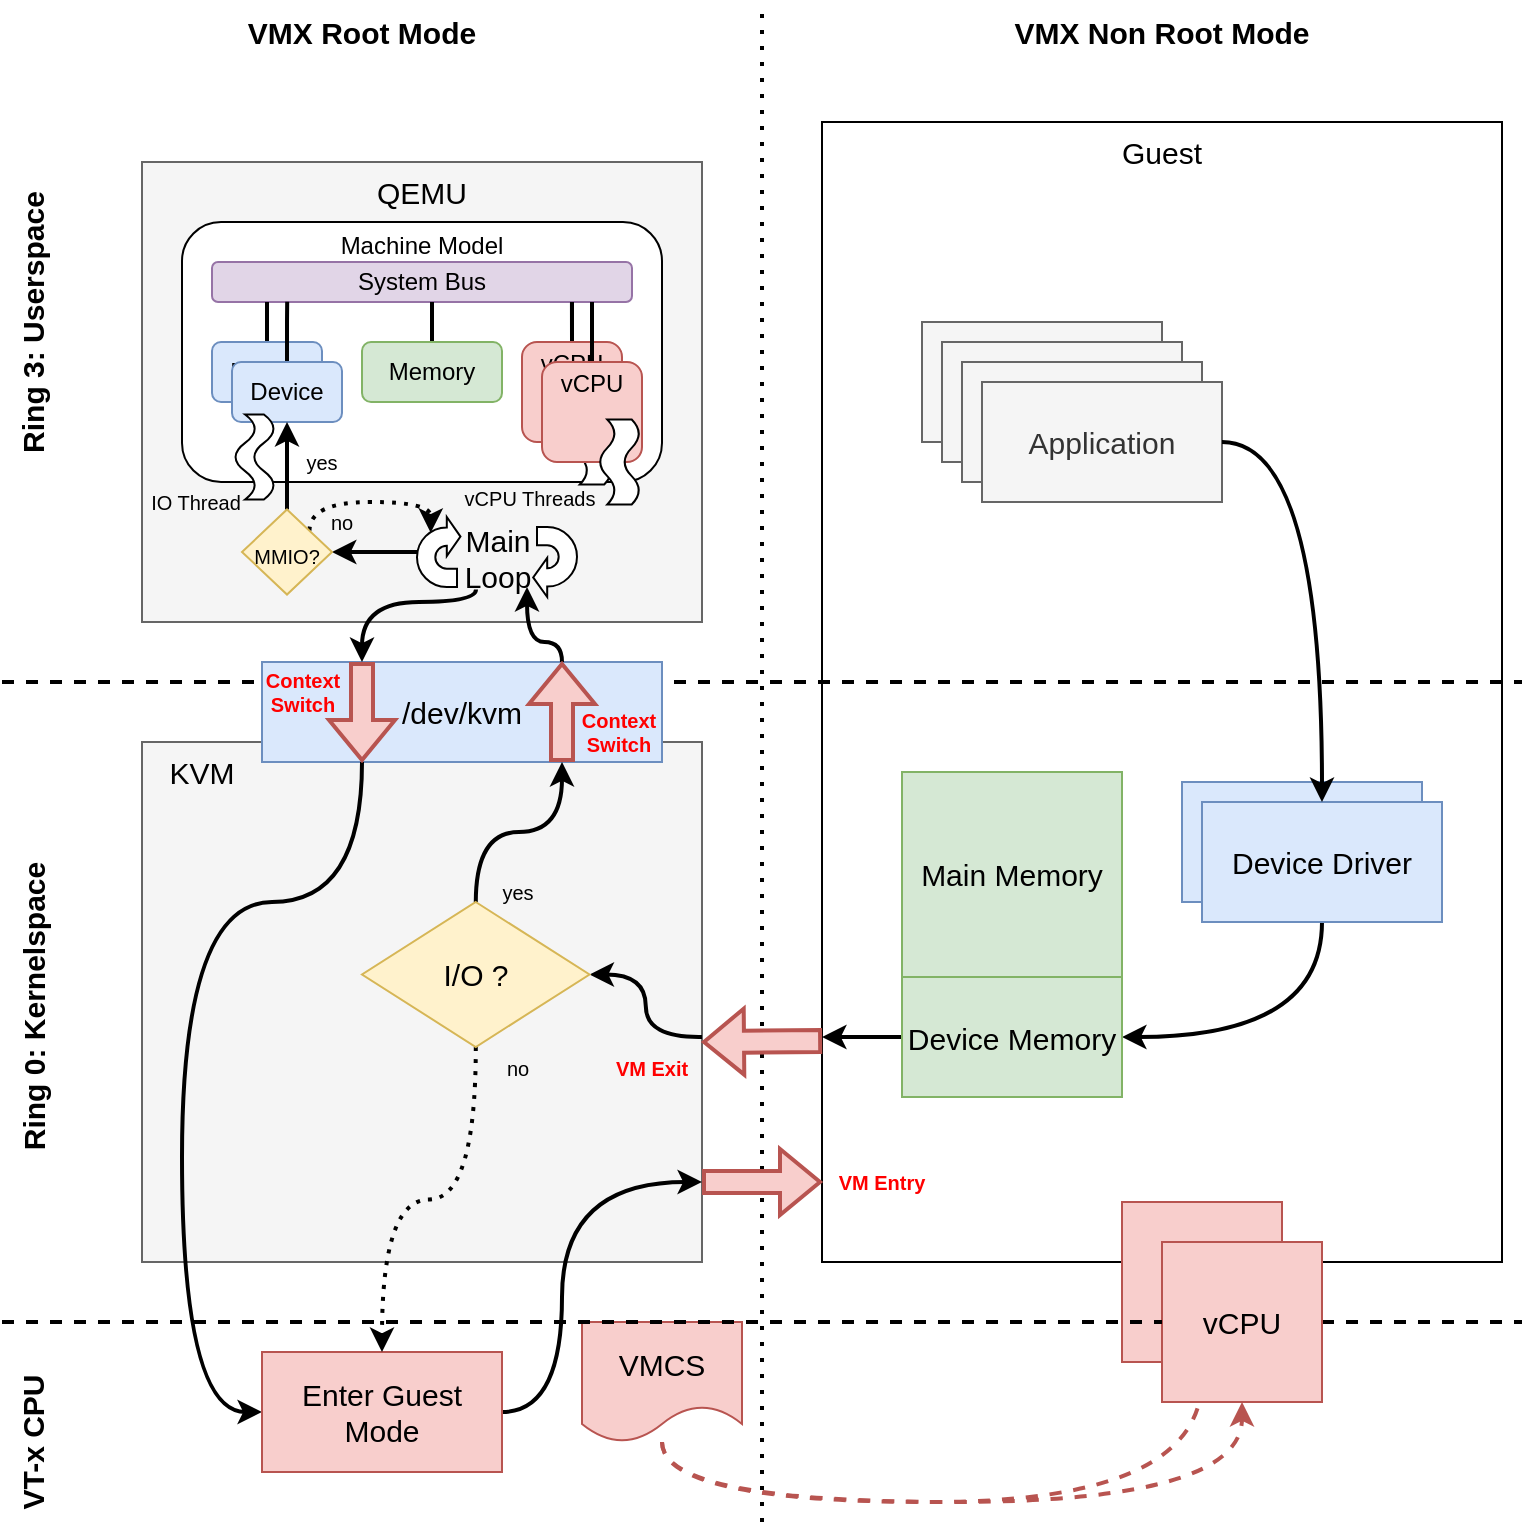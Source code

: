 <mxfile version="20.2.5" type="github">
  <diagram id="I_HhycaSbU6Y9DN1pas2" name="Page-1">
    <mxGraphModel dx="1185" dy="661" grid="1" gridSize="10" guides="1" tooltips="1" connect="1" arrows="1" fold="1" page="1" pageScale="1" pageWidth="800" pageHeight="800" math="0" shadow="0">
      <root>
        <mxCell id="0" />
        <mxCell id="1" parent="0" />
        <mxCell id="VZu2di2uU0qUiYQAbAui-82" value="" style="rounded=0;whiteSpace=wrap;html=1;fontSize=15;strokeWidth=1;fillColor=#f5f5f5;fontColor=#333333;strokeColor=#666666;" vertex="1" parent="1">
          <mxGeometry x="90" y="390" width="280" height="260" as="geometry" />
        </mxCell>
        <mxCell id="VZu2di2uU0qUiYQAbAui-32" value="" style="endArrow=none;dashed=1;html=1;dashPattern=1 3;strokeWidth=2;rounded=0;fontSize=15;" edge="1" parent="1">
          <mxGeometry width="50" height="50" relative="1" as="geometry">
            <mxPoint x="400" y="780" as="sourcePoint" />
            <mxPoint x="400" y="20" as="targetPoint" />
          </mxGeometry>
        </mxCell>
        <mxCell id="VZu2di2uU0qUiYQAbAui-34" value="" style="endArrow=none;dashed=1;html=1;rounded=0;fontSize=15;strokeWidth=2;startArrow=none;" edge="1" parent="1" source="VZu2di2uU0qUiYQAbAui-76">
          <mxGeometry width="50" height="50" relative="1" as="geometry">
            <mxPoint x="20" y="680" as="sourcePoint" />
            <mxPoint x="780" y="680" as="targetPoint" />
          </mxGeometry>
        </mxCell>
        <mxCell id="VZu2di2uU0qUiYQAbAui-36" value="VMX Root Mode" style="text;html=1;strokeColor=none;fillColor=none;align=center;verticalAlign=middle;whiteSpace=wrap;rounded=0;fontSize=15;fontStyle=1" vertex="1" parent="1">
          <mxGeometry x="20" y="20" width="360" height="30" as="geometry" />
        </mxCell>
        <mxCell id="VZu2di2uU0qUiYQAbAui-37" value="VMX Non Root Mode" style="text;html=1;strokeColor=none;fillColor=none;align=center;verticalAlign=middle;whiteSpace=wrap;rounded=0;fontSize=15;fontStyle=1" vertex="1" parent="1">
          <mxGeometry x="420" y="20" width="360" height="30" as="geometry" />
        </mxCell>
        <mxCell id="VZu2di2uU0qUiYQAbAui-38" value="Ring 3: Userspace" style="text;html=1;strokeColor=none;fillColor=none;align=center;verticalAlign=middle;whiteSpace=wrap;rounded=0;fontSize=15;rotation=-90;fontStyle=1" vertex="1" parent="1">
          <mxGeometry x="-125" y="165" width="320" height="30" as="geometry" />
        </mxCell>
        <mxCell id="VZu2di2uU0qUiYQAbAui-39" value="Ring 0: Kernelspace" style="text;html=1;strokeColor=none;fillColor=none;align=center;verticalAlign=middle;whiteSpace=wrap;rounded=0;fontSize=15;rotation=-90;fontStyle=1" vertex="1" parent="1">
          <mxGeometry x="-107.5" y="507.5" width="285" height="30" as="geometry" />
        </mxCell>
        <mxCell id="VZu2di2uU0qUiYQAbAui-40" value="VT-x CPU" style="text;html=1;strokeColor=none;fillColor=none;align=center;verticalAlign=middle;whiteSpace=wrap;rounded=0;fontSize=15;rotation=-90;fontStyle=1" vertex="1" parent="1">
          <mxGeometry x="-5" y="725" width="80" height="30" as="geometry" />
        </mxCell>
        <mxCell id="VZu2di2uU0qUiYQAbAui-41" value="" style="rounded=0;whiteSpace=wrap;html=1;fontSize=15;fillColor=#f5f5f5;fontColor=#333333;strokeColor=#666666;" vertex="1" parent="1">
          <mxGeometry x="90" y="100" width="280" height="230" as="geometry" />
        </mxCell>
        <mxCell id="VZu2di2uU0qUiYQAbAui-42" value="QEMU" style="text;html=1;strokeColor=none;fillColor=none;align=center;verticalAlign=middle;whiteSpace=wrap;rounded=0;fontSize=15;" vertex="1" parent="1">
          <mxGeometry x="200" y="100" width="60" height="30" as="geometry" />
        </mxCell>
        <mxCell id="VZu2di2uU0qUiYQAbAui-43" value="" style="rounded=1;whiteSpace=wrap;html=1;fontSize=15;" vertex="1" parent="1">
          <mxGeometry x="110" y="130" width="240" height="130" as="geometry" />
        </mxCell>
        <mxCell id="VZu2di2uU0qUiYQAbAui-44" value="&lt;font style=&quot;font-size: 12px;&quot;&gt;Machine Model&lt;/font&gt;" style="text;html=1;strokeColor=none;fillColor=none;align=center;verticalAlign=middle;whiteSpace=wrap;rounded=0;fontSize=15;" vertex="1" parent="1">
          <mxGeometry x="170" y="130" width="120" height="20" as="geometry" />
        </mxCell>
        <mxCell id="VZu2di2uU0qUiYQAbAui-47" value="System Bus" style="rounded=1;whiteSpace=wrap;html=1;fontSize=12;fillColor=#e1d5e7;strokeColor=#9673a6;" vertex="1" parent="1">
          <mxGeometry x="125" y="150" width="210" height="20" as="geometry" />
        </mxCell>
        <mxCell id="VZu2di2uU0qUiYQAbAui-50" style="edgeStyle=orthogonalEdgeStyle;rounded=0;orthogonalLoop=1;jettySize=auto;html=1;entryX=0.857;entryY=1.015;entryDx=0;entryDy=0;entryPerimeter=0;fontSize=12;strokeWidth=2;endArrow=none;endFill=0;" edge="1" parent="1" source="VZu2di2uU0qUiYQAbAui-48" target="VZu2di2uU0qUiYQAbAui-47">
          <mxGeometry relative="1" as="geometry" />
        </mxCell>
        <mxCell id="VZu2di2uU0qUiYQAbAui-48" value="&lt;div&gt;vCPU&lt;/div&gt;&lt;div&gt;&lt;br&gt;&lt;/div&gt;&lt;div&gt;&lt;br&gt;&lt;/div&gt;" style="rounded=1;whiteSpace=wrap;html=1;fontSize=12;fillColor=#f8cecc;strokeColor=#b85450;" vertex="1" parent="1">
          <mxGeometry x="280" y="190" width="50" height="50" as="geometry" />
        </mxCell>
        <mxCell id="VZu2di2uU0qUiYQAbAui-52" style="edgeStyle=orthogonalEdgeStyle;rounded=0;orthogonalLoop=1;jettySize=auto;html=1;fontSize=12;strokeWidth=2;endArrow=none;endFill=0;" edge="1" parent="1" source="VZu2di2uU0qUiYQAbAui-51">
          <mxGeometry relative="1" as="geometry">
            <mxPoint x="235" y="170" as="targetPoint" />
            <Array as="points">
              <mxPoint x="235" y="170" />
            </Array>
          </mxGeometry>
        </mxCell>
        <mxCell id="VZu2di2uU0qUiYQAbAui-51" value="Memory" style="rounded=1;whiteSpace=wrap;html=1;fontSize=12;fillColor=#d5e8d4;strokeColor=#82b366;" vertex="1" parent="1">
          <mxGeometry x="200" y="190" width="70" height="30" as="geometry" />
        </mxCell>
        <mxCell id="VZu2di2uU0qUiYQAbAui-56" style="edgeStyle=orthogonalEdgeStyle;rounded=0;orthogonalLoop=1;jettySize=auto;html=1;entryX=0.13;entryY=0.97;entryDx=0;entryDy=0;entryPerimeter=0;fontSize=12;endArrow=none;endFill=0;strokeWidth=2;" edge="1" parent="1" source="VZu2di2uU0qUiYQAbAui-53" target="VZu2di2uU0qUiYQAbAui-47">
          <mxGeometry relative="1" as="geometry" />
        </mxCell>
        <mxCell id="VZu2di2uU0qUiYQAbAui-53" value="Device" style="rounded=1;whiteSpace=wrap;html=1;fontSize=12;fillColor=#dae8fc;strokeColor=#6c8ebf;" vertex="1" parent="1">
          <mxGeometry x="125" y="190" width="55" height="30" as="geometry" />
        </mxCell>
        <mxCell id="VZu2di2uU0qUiYQAbAui-55" style="edgeStyle=orthogonalEdgeStyle;rounded=0;orthogonalLoop=1;jettySize=auto;html=1;fontSize=12;endArrow=none;endFill=0;strokeWidth=2;" edge="1" parent="1" source="VZu2di2uU0qUiYQAbAui-54" target="VZu2di2uU0qUiYQAbAui-47">
          <mxGeometry relative="1" as="geometry">
            <Array as="points">
              <mxPoint x="315" y="200" />
              <mxPoint x="315" y="200" />
            </Array>
          </mxGeometry>
        </mxCell>
        <mxCell id="VZu2di2uU0qUiYQAbAui-58" style="edgeStyle=orthogonalEdgeStyle;rounded=0;orthogonalLoop=1;jettySize=auto;html=1;entryX=0.179;entryY=0.995;entryDx=0;entryDy=0;entryPerimeter=0;fontSize=12;endArrow=none;endFill=0;strokeWidth=2;" edge="1" parent="1" source="VZu2di2uU0qUiYQAbAui-57" target="VZu2di2uU0qUiYQAbAui-47">
          <mxGeometry relative="1" as="geometry" />
        </mxCell>
        <mxCell id="VZu2di2uU0qUiYQAbAui-57" value="Device" style="rounded=1;whiteSpace=wrap;html=1;fontSize=12;fillColor=#dae8fc;strokeColor=#6c8ebf;" vertex="1" parent="1">
          <mxGeometry x="135" y="200" width="55" height="30" as="geometry" />
        </mxCell>
        <mxCell id="VZu2di2uU0qUiYQAbAui-67" value="" style="rounded=0;whiteSpace=wrap;html=1;fontSize=12;strokeWidth=1;perimeterSpacing=2;" vertex="1" parent="1">
          <mxGeometry x="430" y="80" width="340" height="570" as="geometry" />
        </mxCell>
        <mxCell id="VZu2di2uU0qUiYQAbAui-33" value="" style="endArrow=none;dashed=1;html=1;rounded=0;fontSize=15;strokeWidth=2;" edge="1" parent="1">
          <mxGeometry width="50" height="50" relative="1" as="geometry">
            <mxPoint x="20" y="360" as="sourcePoint" />
            <mxPoint x="780" y="360" as="targetPoint" />
          </mxGeometry>
        </mxCell>
        <mxCell id="VZu2di2uU0qUiYQAbAui-68" value="&lt;font style=&quot;font-size: 15px;&quot;&gt;Guest&lt;/font&gt;" style="text;html=1;strokeColor=none;fillColor=none;align=center;verticalAlign=middle;whiteSpace=wrap;rounded=0;fontSize=12;" vertex="1" parent="1">
          <mxGeometry x="570" y="80" width="60" height="30" as="geometry" />
        </mxCell>
        <mxCell id="VZu2di2uU0qUiYQAbAui-69" value="Application" style="rounded=0;whiteSpace=wrap;html=1;fontSize=15;strokeWidth=1;fillColor=#f5f5f5;fontColor=#333333;strokeColor=#666666;" vertex="1" parent="1">
          <mxGeometry x="480" y="180" width="120" height="60" as="geometry" />
        </mxCell>
        <mxCell id="VZu2di2uU0qUiYQAbAui-70" value="Application" style="rounded=0;whiteSpace=wrap;html=1;fontSize=15;strokeWidth=1;fillColor=#f5f5f5;fontColor=#333333;strokeColor=#666666;" vertex="1" parent="1">
          <mxGeometry x="490" y="190" width="120" height="60" as="geometry" />
        </mxCell>
        <mxCell id="VZu2di2uU0qUiYQAbAui-71" value="Application" style="rounded=0;whiteSpace=wrap;html=1;fontSize=15;strokeWidth=1;fillColor=#f5f5f5;fontColor=#333333;strokeColor=#666666;" vertex="1" parent="1">
          <mxGeometry x="500" y="200" width="120" height="60" as="geometry" />
        </mxCell>
        <mxCell id="VZu2di2uU0qUiYQAbAui-72" value="Application" style="rounded=0;whiteSpace=wrap;html=1;fontSize=15;strokeWidth=1;fillColor=#f5f5f5;fontColor=#333333;strokeColor=#666666;" vertex="1" parent="1">
          <mxGeometry x="510" y="210" width="120" height="60" as="geometry" />
        </mxCell>
        <mxCell id="VZu2di2uU0qUiYQAbAui-73" value="" style="shape=flexArrow;endArrow=classic;html=1;rounded=0;fontSize=15;strokeWidth=2;fillColor=#f8cecc;strokeColor=#b85450;" edge="1" parent="1">
          <mxGeometry width="50" height="50" relative="1" as="geometry">
            <mxPoint x="370" y="610" as="sourcePoint" />
            <mxPoint x="430" y="610" as="targetPoint" />
          </mxGeometry>
        </mxCell>
        <mxCell id="VZu2di2uU0qUiYQAbAui-74" value="" style="shape=flexArrow;endArrow=classic;html=1;rounded=0;fontSize=15;strokeWidth=2;exitX=0.006;exitY=0.804;exitDx=0;exitDy=0;exitPerimeter=0;fillColor=#f8cecc;strokeColor=#b85450;" edge="1" parent="1" source="VZu2di2uU0qUiYQAbAui-67">
          <mxGeometry width="50" height="50" relative="1" as="geometry">
            <mxPoint x="380" y="450" as="sourcePoint" />
            <mxPoint x="370" y="540" as="targetPoint" />
          </mxGeometry>
        </mxCell>
        <mxCell id="VZu2di2uU0qUiYQAbAui-75" value="vCPU" style="whiteSpace=wrap;html=1;aspect=fixed;fontSize=15;strokeWidth=1;fillColor=#f8cecc;strokeColor=#b85450;" vertex="1" parent="1">
          <mxGeometry x="580" y="620" width="80" height="80" as="geometry" />
        </mxCell>
        <mxCell id="VZu2di2uU0qUiYQAbAui-95" style="edgeStyle=orthogonalEdgeStyle;rounded=0;orthogonalLoop=1;jettySize=auto;html=1;fontSize=11;endArrow=classic;endFill=1;strokeWidth=2;entryX=0.5;entryY=1;entryDx=0;entryDy=0;curved=1;dashed=1;fillColor=#f8cecc;strokeColor=#b85450;" edge="1" parent="1" source="VZu2di2uU0qUiYQAbAui-77" target="VZu2di2uU0qUiYQAbAui-76">
          <mxGeometry relative="1" as="geometry">
            <mxPoint x="510" y="730" as="targetPoint" />
            <Array as="points">
              <mxPoint x="350" y="770" />
              <mxPoint x="640" y="770" />
            </Array>
          </mxGeometry>
        </mxCell>
        <mxCell id="VZu2di2uU0qUiYQAbAui-96" style="edgeStyle=orthogonalEdgeStyle;rounded=0;orthogonalLoop=1;jettySize=auto;html=1;fontSize=11;endArrow=classic;endFill=1;strokeWidth=2;curved=1;dashed=1;fillColor=#f8cecc;strokeColor=#b85450;" edge="1" parent="1" source="VZu2di2uU0qUiYQAbAui-77">
          <mxGeometry relative="1" as="geometry">
            <mxPoint x="620" y="700" as="targetPoint" />
            <Array as="points">
              <mxPoint x="350" y="770" />
              <mxPoint x="620" y="770" />
              <mxPoint x="620" y="700" />
            </Array>
          </mxGeometry>
        </mxCell>
        <mxCell id="VZu2di2uU0qUiYQAbAui-77" value="VMCS" style="shape=document;whiteSpace=wrap;html=1;boundedLbl=1;fontSize=15;strokeWidth=1;fillColor=#f8cecc;strokeColor=#b85450;" vertex="1" parent="1">
          <mxGeometry x="310" y="680" width="80" height="60" as="geometry" />
        </mxCell>
        <mxCell id="VZu2di2uU0qUiYQAbAui-78" value="Device Driver" style="rounded=0;whiteSpace=wrap;html=1;fontSize=15;strokeWidth=1;fillColor=#dae8fc;strokeColor=#6c8ebf;" vertex="1" parent="1">
          <mxGeometry x="610" y="410" width="120" height="60" as="geometry" />
        </mxCell>
        <mxCell id="VZu2di2uU0qUiYQAbAui-105" style="edgeStyle=orthogonalEdgeStyle;curved=1;rounded=0;orthogonalLoop=1;jettySize=auto;html=1;entryX=1;entryY=0.5;entryDx=0;entryDy=0;fontSize=15;endArrow=classic;endFill=1;strokeWidth=2;" edge="1" parent="1" source="VZu2di2uU0qUiYQAbAui-79" target="VZu2di2uU0qUiYQAbAui-99">
          <mxGeometry relative="1" as="geometry">
            <Array as="points">
              <mxPoint x="680" y="538" />
            </Array>
          </mxGeometry>
        </mxCell>
        <mxCell id="VZu2di2uU0qUiYQAbAui-79" value="Device Driver" style="rounded=0;whiteSpace=wrap;html=1;fontSize=15;strokeWidth=1;fillColor=#dae8fc;strokeColor=#6c8ebf;" vertex="1" parent="1">
          <mxGeometry x="620" y="420" width="120" height="60" as="geometry" />
        </mxCell>
        <mxCell id="VZu2di2uU0qUiYQAbAui-83" value="KVM" style="text;html=1;strokeColor=none;fillColor=none;align=center;verticalAlign=middle;whiteSpace=wrap;rounded=0;fontSize=15;" vertex="1" parent="1">
          <mxGeometry x="90" y="390" width="60" height="30" as="geometry" />
        </mxCell>
        <mxCell id="VZu2di2uU0qUiYQAbAui-84" value="/dev/kvm" style="rounded=0;whiteSpace=wrap;html=1;fontSize=15;strokeWidth=1;fillColor=#dae8fc;strokeColor=#6c8ebf;" vertex="1" parent="1">
          <mxGeometry x="150" y="350" width="200" height="50" as="geometry" />
        </mxCell>
        <mxCell id="VZu2di2uU0qUiYQAbAui-86" value="" style="html=1;shadow=0;dashed=0;align=center;verticalAlign=middle;shape=mxgraph.arrows2.uTurnArrow;dy=4.58;arrowHead=19.56;dx2=7.01;fontSize=15;strokeWidth=1;rotation=-180;" vertex="1" parent="1">
          <mxGeometry x="287.5" y="282.5" width="20" height="35" as="geometry" />
        </mxCell>
        <mxCell id="VZu2di2uU0qUiYQAbAui-119" style="edgeStyle=orthogonalEdgeStyle;rounded=0;orthogonalLoop=1;jettySize=auto;html=1;fontSize=10;startArrow=none;startFill=0;endArrow=classic;endFill=1;strokeWidth=2;curved=1;exitX=0.325;exitY=1.043;exitDx=0;exitDy=0;exitPerimeter=0;" edge="1" parent="1" source="VZu2di2uU0qUiYQAbAui-87">
          <mxGeometry relative="1" as="geometry">
            <mxPoint x="200" y="350" as="targetPoint" />
            <Array as="points">
              <mxPoint x="257" y="320" />
              <mxPoint x="200" y="320" />
            </Array>
          </mxGeometry>
        </mxCell>
        <mxCell id="VZu2di2uU0qUiYQAbAui-120" style="edgeStyle=orthogonalEdgeStyle;curved=1;rounded=0;orthogonalLoop=1;jettySize=auto;html=1;entryX=0.75;entryY=0;entryDx=0;entryDy=0;fontSize=10;startArrow=classic;startFill=1;endArrow=none;endFill=0;strokeWidth=2;exitX=0.75;exitY=1;exitDx=0;exitDy=0;" edge="1" parent="1" source="VZu2di2uU0qUiYQAbAui-87" target="VZu2di2uU0qUiYQAbAui-84">
          <mxGeometry relative="1" as="geometry">
            <Array as="points">
              <mxPoint x="283" y="340" />
              <mxPoint x="300" y="340" />
            </Array>
          </mxGeometry>
        </mxCell>
        <mxCell id="VZu2di2uU0qUiYQAbAui-87" value="Main Loop" style="text;html=1;strokeColor=none;fillColor=none;align=center;verticalAlign=middle;whiteSpace=wrap;rounded=0;fontSize=15;" vertex="1" parent="1">
          <mxGeometry x="237.5" y="282.5" width="60" height="30" as="geometry" />
        </mxCell>
        <mxCell id="VZu2di2uU0qUiYQAbAui-89" value="" style="verticalLabelPosition=bottom;verticalAlign=top;html=1;shape=mxgraph.basic.wave2;dy=0.53;fontSize=15;strokeWidth=1;rotation=90;" vertex="1" parent="1">
          <mxGeometry x="125" y="237.5" width="42.5" height="20" as="geometry" />
        </mxCell>
        <mxCell id="VZu2di2uU0qUiYQAbAui-92" value="" style="verticalLabelPosition=bottom;verticalAlign=top;html=1;shape=mxgraph.basic.wave2;dy=0.39;fontSize=15;strokeWidth=1;rotation=90;" vertex="1" parent="1">
          <mxGeometry x="293.75" y="230" width="42.5" height="20" as="geometry" />
        </mxCell>
        <mxCell id="VZu2di2uU0qUiYQAbAui-54" value="&lt;div&gt;vCPU&lt;/div&gt;&lt;div&gt;&lt;br&gt;&lt;/div&gt;&lt;div&gt;&lt;br&gt;&lt;/div&gt;" style="rounded=1;whiteSpace=wrap;html=1;fontSize=12;fillColor=#f8cecc;strokeColor=#b85450;" vertex="1" parent="1">
          <mxGeometry x="290" y="200" width="50" height="50" as="geometry" />
        </mxCell>
        <mxCell id="VZu2di2uU0qUiYQAbAui-91" value="" style="verticalLabelPosition=bottom;verticalAlign=top;html=1;shape=mxgraph.basic.wave2;dy=0.39;fontSize=15;strokeWidth=1;rotation=90;" vertex="1" parent="1">
          <mxGeometry x="307.5" y="240" width="42.5" height="20" as="geometry" />
        </mxCell>
        <mxCell id="VZu2di2uU0qUiYQAbAui-93" value="IO Thread" style="text;html=1;strokeColor=none;fillColor=none;align=center;verticalAlign=middle;whiteSpace=wrap;rounded=0;fontSize=10;rotation=0;" vertex="1" parent="1">
          <mxGeometry x="92.5" y="260" width="47.5" height="20" as="geometry" />
        </mxCell>
        <mxCell id="VZu2di2uU0qUiYQAbAui-113" style="edgeStyle=orthogonalEdgeStyle;curved=1;rounded=0;orthogonalLoop=1;jettySize=auto;html=1;fontSize=10;startArrow=none;startFill=0;endArrow=classic;endFill=1;strokeWidth=2;" edge="1" parent="1" source="VZu2di2uU0qUiYQAbAui-94" target="VZu2di2uU0qUiYQAbAui-112">
          <mxGeometry relative="1" as="geometry" />
        </mxCell>
        <mxCell id="VZu2di2uU0qUiYQAbAui-94" value="" style="html=1;shadow=0;dashed=0;align=center;verticalAlign=middle;shape=mxgraph.arrows2.uTurnArrow;dy=4.58;arrowHead=19.56;dx2=6.83;fontSize=15;strokeWidth=1;rotation=0;" vertex="1" parent="1">
          <mxGeometry x="227.5" y="277.5" width="20" height="35" as="geometry" />
        </mxCell>
        <mxCell id="VZu2di2uU0qUiYQAbAui-97" value="vCPU Threads" style="text;html=1;strokeColor=none;fillColor=none;align=center;verticalAlign=middle;whiteSpace=wrap;rounded=0;fontSize=10;rotation=0;" vertex="1" parent="1">
          <mxGeometry x="248.75" y="257.5" width="70" height="20" as="geometry" />
        </mxCell>
        <mxCell id="VZu2di2uU0qUiYQAbAui-106" style="edgeStyle=orthogonalEdgeStyle;curved=1;rounded=0;orthogonalLoop=1;jettySize=auto;html=1;fontSize=15;endArrow=classic;endFill=1;strokeWidth=2;" edge="1" parent="1" source="VZu2di2uU0qUiYQAbAui-99">
          <mxGeometry relative="1" as="geometry">
            <mxPoint x="430" y="537.5" as="targetPoint" />
          </mxGeometry>
        </mxCell>
        <mxCell id="VZu2di2uU0qUiYQAbAui-99" value="&lt;font style=&quot;font-size: 15px;&quot;&gt;Device Memory&lt;/font&gt;" style="rounded=0;whiteSpace=wrap;html=1;fontSize=11;strokeWidth=1;fillColor=#d5e8d4;strokeColor=#82b366;" vertex="1" parent="1">
          <mxGeometry x="470" y="507.5" width="110" height="60" as="geometry" />
        </mxCell>
        <mxCell id="VZu2di2uU0qUiYQAbAui-100" value="&lt;font style=&quot;font-size: 15px;&quot;&gt;Main Memory&lt;/font&gt;" style="rounded=0;whiteSpace=wrap;html=1;fontSize=11;strokeWidth=1;fillColor=#d5e8d4;strokeColor=#82b366;" vertex="1" parent="1">
          <mxGeometry x="470" y="405" width="110" height="102.5" as="geometry" />
        </mxCell>
        <mxCell id="VZu2di2uU0qUiYQAbAui-102" style="edgeStyle=orthogonalEdgeStyle;rounded=0;orthogonalLoop=1;jettySize=auto;html=1;fontSize=15;endArrow=classic;endFill=1;strokeWidth=2;curved=1;" edge="1" parent="1" source="VZu2di2uU0qUiYQAbAui-101">
          <mxGeometry relative="1" as="geometry">
            <mxPoint x="370" y="610" as="targetPoint" />
            <Array as="points">
              <mxPoint x="300" y="725" />
              <mxPoint x="300" y="610" />
            </Array>
          </mxGeometry>
        </mxCell>
        <mxCell id="VZu2di2uU0qUiYQAbAui-122" style="edgeStyle=orthogonalEdgeStyle;curved=1;rounded=0;orthogonalLoop=1;jettySize=auto;html=1;entryX=0.25;entryY=1;entryDx=0;entryDy=0;fontSize=10;startArrow=classic;startFill=1;endArrow=none;endFill=0;strokeWidth=2;" edge="1" parent="1" source="VZu2di2uU0qUiYQAbAui-101" target="VZu2di2uU0qUiYQAbAui-84">
          <mxGeometry relative="1" as="geometry">
            <Array as="points">
              <mxPoint x="110" y="725" />
              <mxPoint x="110" y="470" />
              <mxPoint x="200" y="470" />
            </Array>
          </mxGeometry>
        </mxCell>
        <mxCell id="VZu2di2uU0qUiYQAbAui-101" value="Enter Guest Mode" style="rounded=0;whiteSpace=wrap;html=1;fontSize=15;strokeWidth=1;fillColor=#f8cecc;strokeColor=#b85450;" vertex="1" parent="1">
          <mxGeometry x="150" y="695" width="120" height="60" as="geometry" />
        </mxCell>
        <mxCell id="VZu2di2uU0qUiYQAbAui-104" style="edgeStyle=orthogonalEdgeStyle;curved=1;rounded=0;orthogonalLoop=1;jettySize=auto;html=1;fontSize=15;endArrow=classic;endFill=1;strokeWidth=2;entryX=0.5;entryY=0;entryDx=0;entryDy=0;" edge="1" parent="1" source="VZu2di2uU0qUiYQAbAui-72" target="VZu2di2uU0qUiYQAbAui-79">
          <mxGeometry relative="1" as="geometry">
            <Array as="points">
              <mxPoint x="680" y="240" />
            </Array>
          </mxGeometry>
        </mxCell>
        <mxCell id="VZu2di2uU0qUiYQAbAui-109" style="edgeStyle=orthogonalEdgeStyle;curved=1;rounded=0;orthogonalLoop=1;jettySize=auto;html=1;fontSize=15;endArrow=classic;endFill=1;strokeWidth=2;dashed=1;dashPattern=1 2;" edge="1" parent="1" source="VZu2di2uU0qUiYQAbAui-107" target="VZu2di2uU0qUiYQAbAui-101">
          <mxGeometry relative="1" as="geometry" />
        </mxCell>
        <mxCell id="VZu2di2uU0qUiYQAbAui-110" style="edgeStyle=orthogonalEdgeStyle;curved=1;rounded=0;orthogonalLoop=1;jettySize=auto;html=1;fontSize=15;endArrow=none;endFill=0;strokeWidth=2;startArrow=classic;startFill=1;" edge="1" parent="1" source="VZu2di2uU0qUiYQAbAui-107">
          <mxGeometry relative="1" as="geometry">
            <mxPoint x="370" y="537.5" as="targetPoint" />
          </mxGeometry>
        </mxCell>
        <mxCell id="VZu2di2uU0qUiYQAbAui-121" style="edgeStyle=orthogonalEdgeStyle;curved=1;rounded=0;orthogonalLoop=1;jettySize=auto;html=1;entryX=0.75;entryY=1;entryDx=0;entryDy=0;fontSize=10;startArrow=none;startFill=0;endArrow=classic;endFill=1;strokeWidth=2;" edge="1" parent="1" source="VZu2di2uU0qUiYQAbAui-107" target="VZu2di2uU0qUiYQAbAui-84">
          <mxGeometry relative="1" as="geometry" />
        </mxCell>
        <mxCell id="VZu2di2uU0qUiYQAbAui-107" value="I/O ?" style="rhombus;whiteSpace=wrap;html=1;fontSize=15;strokeWidth=1;fillColor=#fff2cc;strokeColor=#d6b656;" vertex="1" parent="1">
          <mxGeometry x="200" y="470" width="113.75" height="72.5" as="geometry" />
        </mxCell>
        <mxCell id="VZu2di2uU0qUiYQAbAui-114" style="edgeStyle=orthogonalEdgeStyle;curved=1;rounded=0;orthogonalLoop=1;jettySize=auto;html=1;fontSize=10;startArrow=none;startFill=0;endArrow=classic;endFill=1;strokeWidth=2;" edge="1" parent="1" source="VZu2di2uU0qUiYQAbAui-112" target="VZu2di2uU0qUiYQAbAui-57">
          <mxGeometry relative="1" as="geometry" />
        </mxCell>
        <mxCell id="VZu2di2uU0qUiYQAbAui-115" style="edgeStyle=orthogonalEdgeStyle;curved=1;rounded=0;orthogonalLoop=1;jettySize=auto;html=1;entryX=0.343;entryY=0.226;entryDx=0;entryDy=0;fontSize=10;startArrow=none;startFill=0;endArrow=classic;endFill=1;strokeWidth=2;exitX=1;exitY=0;exitDx=0;exitDy=0;entryPerimeter=0;dashed=1;dashPattern=1 2;" edge="1" parent="1" source="VZu2di2uU0qUiYQAbAui-112" target="VZu2di2uU0qUiYQAbAui-94">
          <mxGeometry relative="1" as="geometry">
            <Array as="points">
              <mxPoint x="174" y="270" />
              <mxPoint x="234" y="270" />
            </Array>
          </mxGeometry>
        </mxCell>
        <mxCell id="VZu2di2uU0qUiYQAbAui-112" value="&lt;font style=&quot;font-size: 10px;&quot;&gt;MMIO?&lt;/font&gt;" style="rhombus;whiteSpace=wrap;html=1;fontSize=15;strokeWidth=1;fillColor=#fff2cc;strokeColor=#d6b656;" vertex="1" parent="1">
          <mxGeometry x="140" y="273.75" width="45" height="42.5" as="geometry" />
        </mxCell>
        <mxCell id="VZu2di2uU0qUiYQAbAui-116" value="" style="shape=flexArrow;endArrow=classic;html=1;rounded=0;fontSize=10;strokeWidth=2;fillColor=#f8cecc;strokeColor=#b85450;" edge="1" parent="1">
          <mxGeometry width="50" height="50" relative="1" as="geometry">
            <mxPoint x="300" y="400" as="sourcePoint" />
            <mxPoint x="300" y="350" as="targetPoint" />
          </mxGeometry>
        </mxCell>
        <mxCell id="VZu2di2uU0qUiYQAbAui-118" value="" style="shape=flexArrow;endArrow=classic;html=1;rounded=0;fontSize=10;strokeWidth=2;fillColor=#f8cecc;strokeColor=#b85450;" edge="1" parent="1">
          <mxGeometry width="50" height="50" relative="1" as="geometry">
            <mxPoint x="200" y="350" as="sourcePoint" />
            <mxPoint x="200" y="400" as="targetPoint" />
          </mxGeometry>
        </mxCell>
        <mxCell id="VZu2di2uU0qUiYQAbAui-123" value="yes" style="text;html=1;strokeColor=none;fillColor=none;align=center;verticalAlign=middle;whiteSpace=wrap;rounded=0;fontSize=10;" vertex="1" parent="1">
          <mxGeometry x="247.5" y="450" width="60" height="30" as="geometry" />
        </mxCell>
        <mxCell id="VZu2di2uU0qUiYQAbAui-124" value="no" style="text;html=1;strokeColor=none;fillColor=none;align=center;verticalAlign=middle;whiteSpace=wrap;rounded=0;fontSize=10;" vertex="1" parent="1">
          <mxGeometry x="247.5" y="537.5" width="60" height="30" as="geometry" />
        </mxCell>
        <mxCell id="VZu2di2uU0qUiYQAbAui-125" value="yes" style="text;html=1;strokeColor=none;fillColor=none;align=center;verticalAlign=middle;whiteSpace=wrap;rounded=0;fontSize=10;" vertex="1" parent="1">
          <mxGeometry x="150" y="235" width="60" height="30" as="geometry" />
        </mxCell>
        <mxCell id="VZu2di2uU0qUiYQAbAui-126" value="no" style="text;html=1;strokeColor=none;fillColor=none;align=center;verticalAlign=middle;whiteSpace=wrap;rounded=0;fontSize=10;" vertex="1" parent="1">
          <mxGeometry x="160" y="265" width="60" height="30" as="geometry" />
        </mxCell>
        <mxCell id="VZu2di2uU0qUiYQAbAui-76" value="vCPU" style="whiteSpace=wrap;html=1;aspect=fixed;fontSize=15;strokeWidth=1;fillColor=#f8cecc;strokeColor=#b85450;" vertex="1" parent="1">
          <mxGeometry x="600" y="640" width="80" height="80" as="geometry" />
        </mxCell>
        <mxCell id="VZu2di2uU0qUiYQAbAui-127" value="" style="endArrow=none;dashed=1;html=1;rounded=0;fontSize=15;strokeWidth=2;" edge="1" parent="1" target="VZu2di2uU0qUiYQAbAui-76">
          <mxGeometry width="50" height="50" relative="1" as="geometry">
            <mxPoint x="20" y="680" as="sourcePoint" />
            <mxPoint x="780.0" y="680" as="targetPoint" />
          </mxGeometry>
        </mxCell>
        <mxCell id="VZu2di2uU0qUiYQAbAui-128" value="&lt;font&gt;&lt;b&gt;VM Entry&lt;/b&gt;&lt;/font&gt;" style="text;html=1;align=center;verticalAlign=middle;whiteSpace=wrap;rounded=0;fontSize=10;fontColor=#FF0000;" vertex="1" parent="1">
          <mxGeometry x="430" y="600" width="60" height="20" as="geometry" />
        </mxCell>
        <mxCell id="VZu2di2uU0qUiYQAbAui-129" value="&lt;font&gt;&lt;b&gt;VM Exit&lt;br&gt;&lt;/b&gt;&lt;/font&gt;" style="text;html=1;align=center;verticalAlign=middle;whiteSpace=wrap;rounded=0;fontSize=10;fontColor=#FF0000;" vertex="1" parent="1">
          <mxGeometry x="320" y="542.5" width="50" height="20" as="geometry" />
        </mxCell>
        <mxCell id="VZu2di2uU0qUiYQAbAui-130" value="Context Switch" style="text;html=1;align=center;verticalAlign=middle;whiteSpace=wrap;rounded=0;fontSize=10;fontColor=#FF0000;fontStyle=1" vertex="1" parent="1">
          <mxGeometry x="307.5" y="370" width="41.25" height="30" as="geometry" />
        </mxCell>
        <mxCell id="VZu2di2uU0qUiYQAbAui-131" value="Context Switch" style="text;html=1;align=center;verticalAlign=middle;whiteSpace=wrap;rounded=0;fontSize=10;fontColor=#FF0000;fontStyle=1" vertex="1" parent="1">
          <mxGeometry x="150" y="350" width="41.25" height="30" as="geometry" />
        </mxCell>
      </root>
    </mxGraphModel>
  </diagram>
</mxfile>
